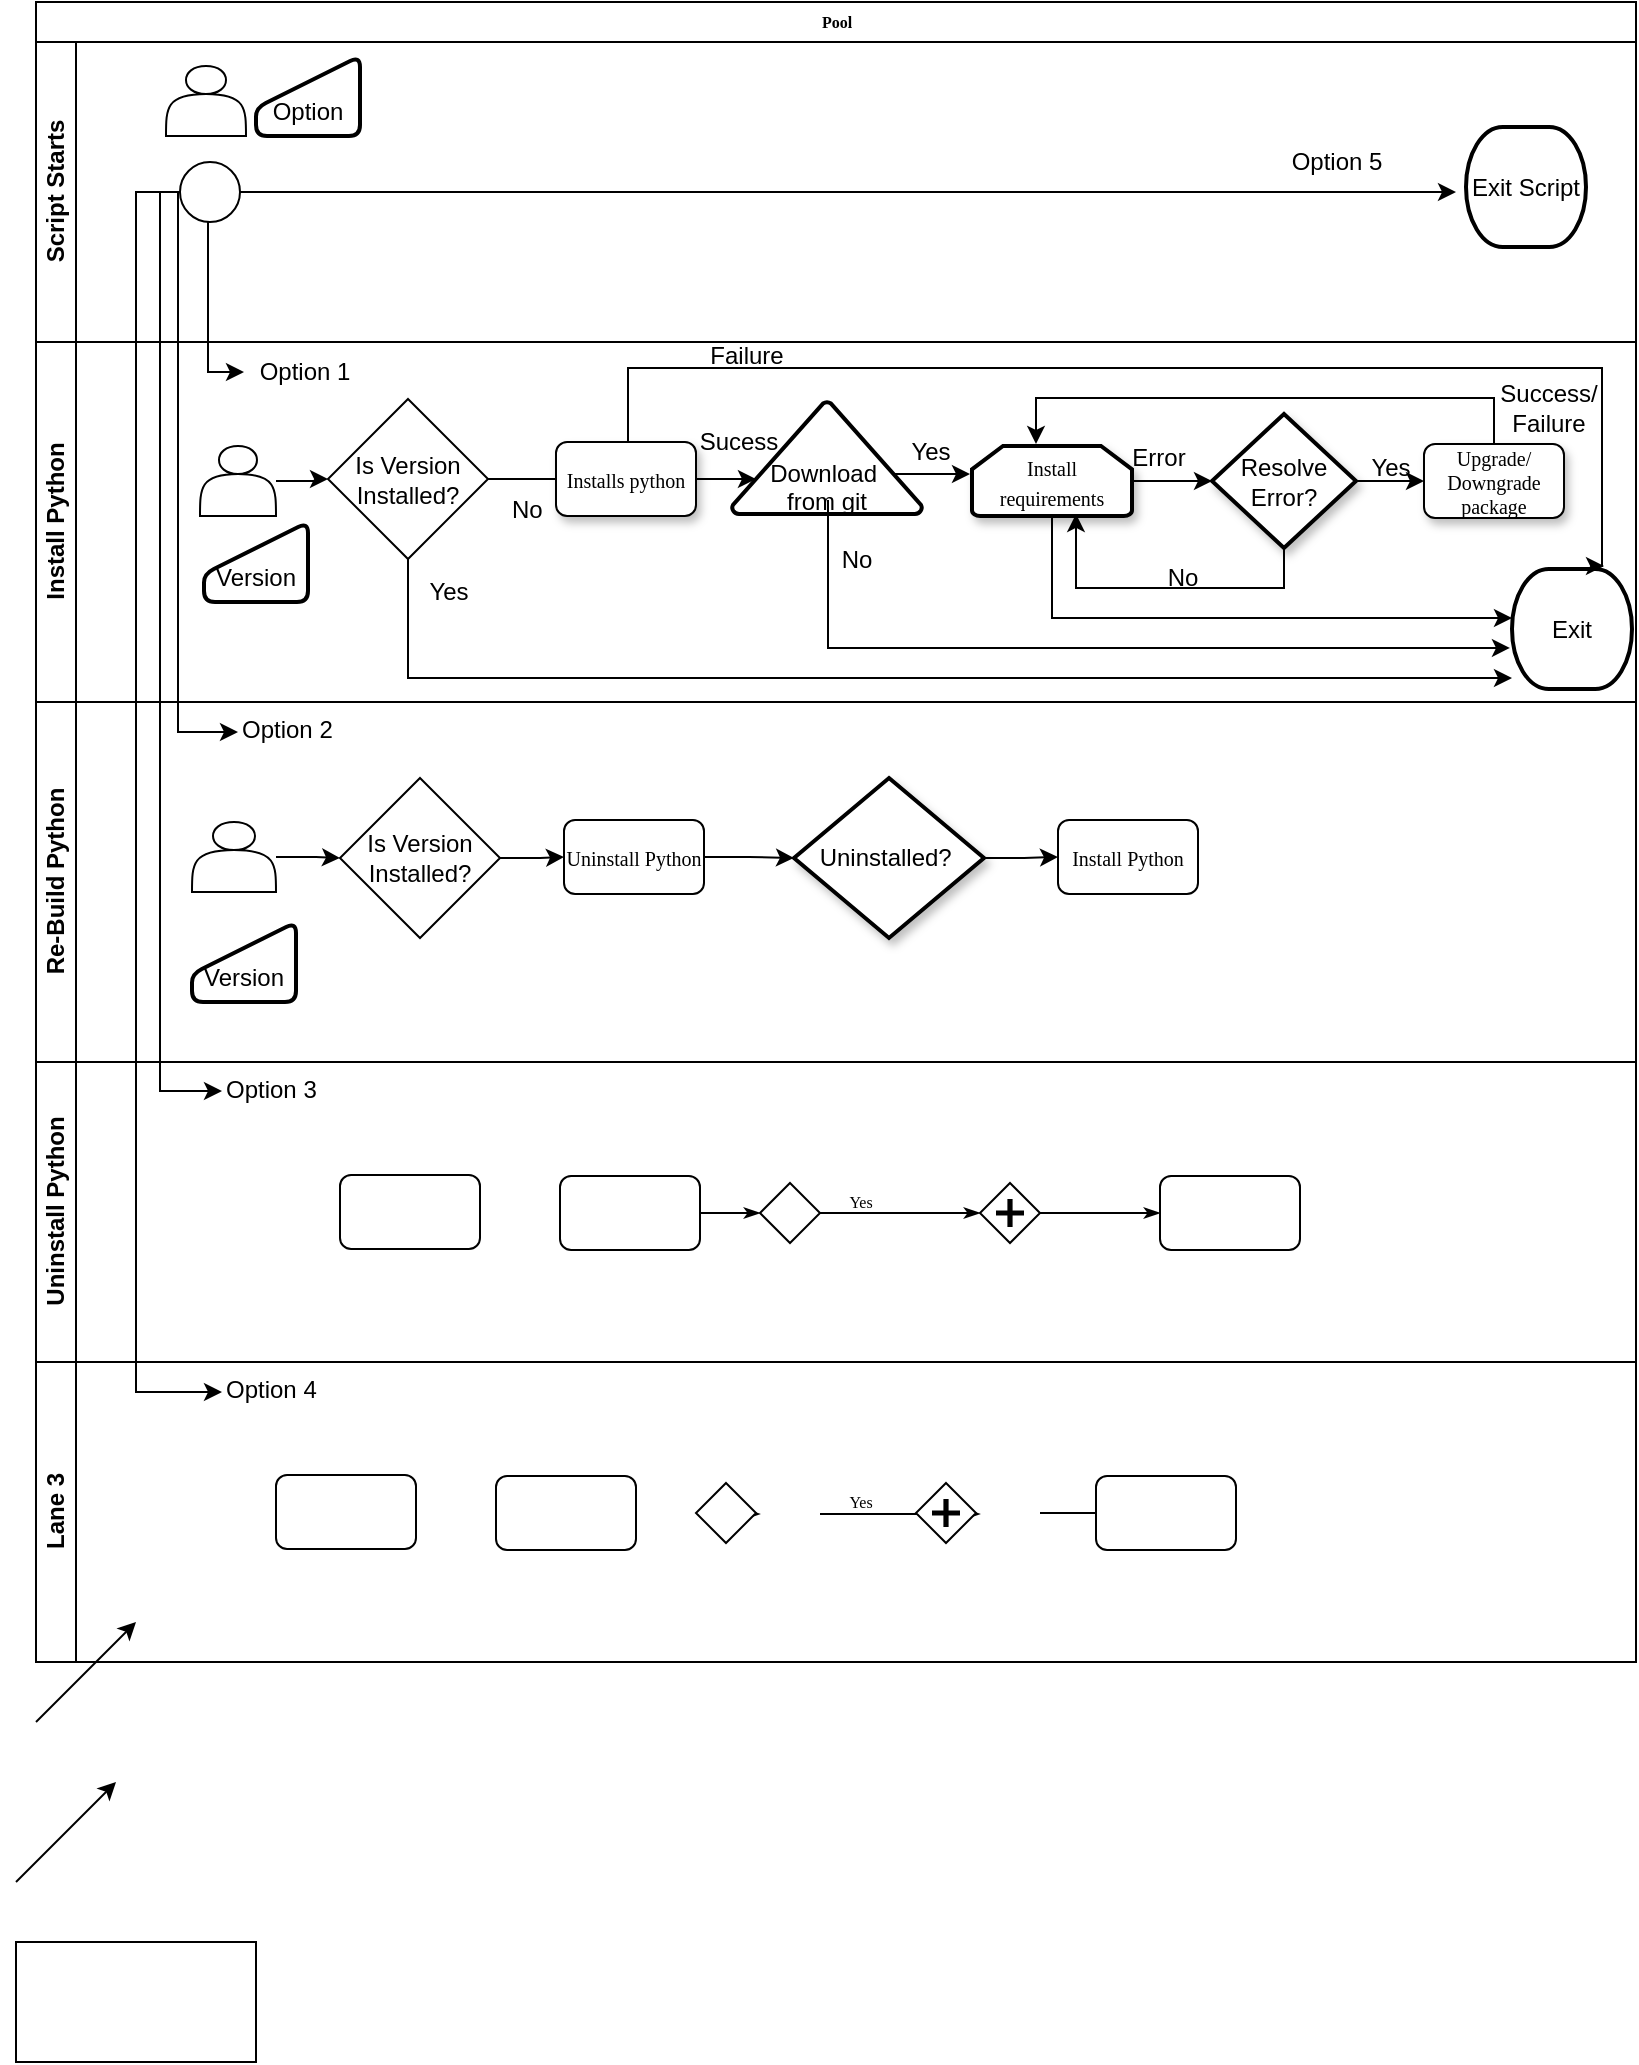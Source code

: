 <mxfile version="12.2.9" type="github" pages="1">
  <diagram id="oV75i6zNvV4vw45p7fQQ" name="Page-1">
    <mxGraphModel dx="2013" dy="764" grid="1" gridSize="10" guides="1" tooltips="1" connect="1" arrows="1" fold="1" page="1" pageScale="1" pageWidth="827" pageHeight="1169" math="0" shadow="0">
      <root>
        <mxCell id="0"/>
        <mxCell id="1" parent="0"/>
        <mxCell id="oVnr9Sznni0pZj5Y-tHQ-1" value="Pool" style="swimlane;html=1;childLayout=stackLayout;horizontal=1;startSize=20;horizontalStack=0;rounded=0;shadow=0;labelBackgroundColor=none;strokeWidth=1;fontFamily=Verdana;fontSize=8;align=center;" vertex="1" parent="1">
          <mxGeometry x="-10" y="12" width="800" height="830" as="geometry"/>
        </mxCell>
        <mxCell id="oVnr9Sznni0pZj5Y-tHQ-2" value="Script Starts" style="swimlane;html=1;startSize=20;horizontal=0;" vertex="1" parent="oVnr9Sznni0pZj5Y-tHQ-1">
          <mxGeometry y="20" width="800" height="150" as="geometry"/>
        </mxCell>
        <mxCell id="oVnr9Sznni0pZj5Y-tHQ-80" style="edgeStyle=orthogonalEdgeStyle;rounded=0;orthogonalLoop=1;jettySize=auto;html=1;" edge="1" parent="oVnr9Sznni0pZj5Y-tHQ-2" source="oVnr9Sznni0pZj5Y-tHQ-4">
          <mxGeometry relative="1" as="geometry">
            <mxPoint x="710" y="75" as="targetPoint"/>
          </mxGeometry>
        </mxCell>
        <mxCell id="oVnr9Sznni0pZj5Y-tHQ-4" value="" style="ellipse;whiteSpace=wrap;html=1;rounded=0;shadow=0;labelBackgroundColor=none;strokeWidth=1;fontFamily=Verdana;fontSize=8;align=center;" vertex="1" parent="oVnr9Sznni0pZj5Y-tHQ-2">
          <mxGeometry x="72" y="60" width="30" height="30" as="geometry"/>
        </mxCell>
        <mxCell id="oVnr9Sznni0pZj5Y-tHQ-81" value="Option 5" style="text;html=1;align=center;verticalAlign=middle;resizable=0;points=[];;autosize=1;" vertex="1" parent="oVnr9Sznni0pZj5Y-tHQ-2">
          <mxGeometry x="620" y="50" width="60" height="20" as="geometry"/>
        </mxCell>
        <mxCell id="oVnr9Sznni0pZj5Y-tHQ-92" value="&lt;br&gt;Option" style="html=1;strokeWidth=2;shape=manualInput;whiteSpace=wrap;rounded=1;size=26;arcSize=11;" vertex="1" parent="oVnr9Sznni0pZj5Y-tHQ-2">
          <mxGeometry x="110" y="7" width="52" height="40" as="geometry"/>
        </mxCell>
        <mxCell id="oVnr9Sznni0pZj5Y-tHQ-102" value="" style="shape=actor;whiteSpace=wrap;html=1;" vertex="1" parent="oVnr9Sznni0pZj5Y-tHQ-2">
          <mxGeometry x="65" y="12" width="40" height="35" as="geometry"/>
        </mxCell>
        <mxCell id="oVnr9Sznni0pZj5Y-tHQ-135" value="Exit Script" style="strokeWidth=2;html=1;shape=mxgraph.flowchart.terminator;whiteSpace=wrap;" vertex="1" parent="oVnr9Sznni0pZj5Y-tHQ-2">
          <mxGeometry x="715" y="42.5" width="60" height="60" as="geometry"/>
        </mxCell>
        <mxCell id="oVnr9Sznni0pZj5Y-tHQ-14" value="Install Python" style="swimlane;html=1;startSize=20;horizontal=0;" vertex="1" parent="oVnr9Sznni0pZj5Y-tHQ-1">
          <mxGeometry y="170" width="800" height="180" as="geometry"/>
        </mxCell>
        <mxCell id="oVnr9Sznni0pZj5Y-tHQ-15" style="edgeStyle=orthogonalEdgeStyle;rounded=0;html=1;labelBackgroundColor=none;startArrow=none;startFill=0;startSize=5;endArrow=classicThin;endFill=1;endSize=5;jettySize=auto;orthogonalLoop=1;strokeWidth=1;fontFamily=Verdana;fontSize=8" edge="1" parent="oVnr9Sznni0pZj5Y-tHQ-14">
          <mxGeometry relative="1" as="geometry">
            <mxPoint x="222" y="68.5" as="sourcePoint"/>
            <mxPoint x="282" y="68.5" as="targetPoint"/>
          </mxGeometry>
        </mxCell>
        <mxCell id="oVnr9Sznni0pZj5Y-tHQ-159" style="edgeStyle=orthogonalEdgeStyle;rounded=0;orthogonalLoop=1;jettySize=auto;html=1;" edge="1" parent="oVnr9Sznni0pZj5Y-tHQ-14" source="oVnr9Sznni0pZj5Y-tHQ-75" target="oVnr9Sznni0pZj5Y-tHQ-100">
          <mxGeometry relative="1" as="geometry">
            <Array as="points">
              <mxPoint x="186" y="168"/>
            </Array>
          </mxGeometry>
        </mxCell>
        <mxCell id="oVnr9Sznni0pZj5Y-tHQ-75" value="Is Version Installed?" style="rhombus;whiteSpace=wrap;html=1;" vertex="1" parent="oVnr9Sznni0pZj5Y-tHQ-14">
          <mxGeometry x="146" y="28.5" width="80" height="80" as="geometry"/>
        </mxCell>
        <mxCell id="oVnr9Sznni0pZj5Y-tHQ-79" value="No" style="text;html=1;" vertex="1" parent="oVnr9Sznni0pZj5Y-tHQ-14">
          <mxGeometry x="236" y="70" width="36" height="10" as="geometry"/>
        </mxCell>
        <mxCell id="oVnr9Sznni0pZj5Y-tHQ-85" value="Failure" style="text;html=1;align=center;verticalAlign=middle;resizable=0;points=[];;autosize=1;" vertex="1" parent="oVnr9Sznni0pZj5Y-tHQ-14">
          <mxGeometry x="330" y="-3.5" width="50" height="20" as="geometry"/>
        </mxCell>
        <mxCell id="oVnr9Sznni0pZj5Y-tHQ-138" style="edgeStyle=orthogonalEdgeStyle;rounded=0;orthogonalLoop=1;jettySize=auto;html=1;entryX=0.126;entryY=0.688;entryDx=0;entryDy=0;entryPerimeter=0;" edge="1" parent="oVnr9Sznni0pZj5Y-tHQ-14" source="oVnr9Sznni0pZj5Y-tHQ-86" target="oVnr9Sznni0pZj5Y-tHQ-131">
          <mxGeometry relative="1" as="geometry"/>
        </mxCell>
        <mxCell id="oVnr9Sznni0pZj5Y-tHQ-86" value="&lt;font style=&quot;font-size: 10px&quot;&gt;Installs python&lt;/font&gt;" style="rounded=1;whiteSpace=wrap;html=1;shadow=1;labelBackgroundColor=none;strokeWidth=1;fontFamily=Verdana;fontSize=8;align=center;gradientColor=none;fillColor=#ffffff;" vertex="1" parent="oVnr9Sznni0pZj5Y-tHQ-14">
          <mxGeometry x="260" y="50" width="70" height="37" as="geometry"/>
        </mxCell>
        <mxCell id="oVnr9Sznni0pZj5Y-tHQ-93" value="&lt;br&gt;Version" style="html=1;strokeWidth=2;shape=manualInput;whiteSpace=wrap;rounded=1;size=26;arcSize=11;" vertex="1" parent="oVnr9Sznni0pZj5Y-tHQ-14">
          <mxGeometry x="84" y="90" width="52" height="40" as="geometry"/>
        </mxCell>
        <mxCell id="oVnr9Sznni0pZj5Y-tHQ-130" value="" style="edgeStyle=orthogonalEdgeStyle;rounded=0;orthogonalLoop=1;jettySize=auto;html=1;" edge="1" parent="oVnr9Sznni0pZj5Y-tHQ-14" source="oVnr9Sznni0pZj5Y-tHQ-95" target="oVnr9Sznni0pZj5Y-tHQ-96">
          <mxGeometry relative="1" as="geometry"/>
        </mxCell>
        <mxCell id="oVnr9Sznni0pZj5Y-tHQ-145" style="edgeStyle=orthogonalEdgeStyle;rounded=0;orthogonalLoop=1;jettySize=auto;html=1;" edge="1" parent="oVnr9Sznni0pZj5Y-tHQ-14" source="oVnr9Sznni0pZj5Y-tHQ-95" target="oVnr9Sznni0pZj5Y-tHQ-100">
          <mxGeometry relative="1" as="geometry">
            <Array as="points">
              <mxPoint x="508" y="138"/>
            </Array>
          </mxGeometry>
        </mxCell>
        <mxCell id="oVnr9Sznni0pZj5Y-tHQ-95" value="&lt;span style=&quot;font-family: &amp;#34;verdana&amp;#34; ; font-size: 10px ; white-space: normal&quot;&gt;Install requirements&lt;/span&gt;" style="strokeWidth=2;html=1;shape=mxgraph.flowchart.loop_limit;whiteSpace=wrap;shadow=1;" vertex="1" parent="oVnr9Sznni0pZj5Y-tHQ-14">
          <mxGeometry x="468" y="52" width="80" height="35" as="geometry"/>
        </mxCell>
        <mxCell id="oVnr9Sznni0pZj5Y-tHQ-146" style="edgeStyle=orthogonalEdgeStyle;rounded=0;orthogonalLoop=1;jettySize=auto;html=1;entryX=0.65;entryY=0.971;entryDx=0;entryDy=0;entryPerimeter=0;" edge="1" parent="oVnr9Sznni0pZj5Y-tHQ-14" source="oVnr9Sznni0pZj5Y-tHQ-96" target="oVnr9Sznni0pZj5Y-tHQ-95">
          <mxGeometry relative="1" as="geometry">
            <Array as="points">
              <mxPoint x="624" y="123"/>
              <mxPoint x="520" y="123"/>
            </Array>
          </mxGeometry>
        </mxCell>
        <mxCell id="oVnr9Sznni0pZj5Y-tHQ-158" style="edgeStyle=orthogonalEdgeStyle;rounded=0;orthogonalLoop=1;jettySize=auto;html=1;entryX=0;entryY=0.5;entryDx=0;entryDy=0;" edge="1" parent="oVnr9Sznni0pZj5Y-tHQ-14" source="oVnr9Sznni0pZj5Y-tHQ-96" target="oVnr9Sznni0pZj5Y-tHQ-157">
          <mxGeometry relative="1" as="geometry"/>
        </mxCell>
        <mxCell id="oVnr9Sznni0pZj5Y-tHQ-96" value="Resolve&lt;br&gt;Error?" style="strokeWidth=2;html=1;shape=mxgraph.flowchart.decision;whiteSpace=wrap;shadow=1;" vertex="1" parent="oVnr9Sznni0pZj5Y-tHQ-14">
          <mxGeometry x="588" y="36" width="72" height="67" as="geometry"/>
        </mxCell>
        <mxCell id="oVnr9Sznni0pZj5Y-tHQ-99" value="Error" style="text;html=1;align=center;verticalAlign=middle;resizable=0;points=[];;autosize=1;" vertex="1" parent="oVnr9Sznni0pZj5Y-tHQ-14">
          <mxGeometry x="541" y="48" width="40" height="20" as="geometry"/>
        </mxCell>
        <mxCell id="oVnr9Sznni0pZj5Y-tHQ-100" value="Exit" style="strokeWidth=2;html=1;shape=mxgraph.flowchart.terminator;whiteSpace=wrap;" vertex="1" parent="oVnr9Sznni0pZj5Y-tHQ-14">
          <mxGeometry x="738" y="113.5" width="60" height="60" as="geometry"/>
        </mxCell>
        <mxCell id="oVnr9Sznni0pZj5Y-tHQ-104" value="Option 1" style="text;html=1;align=center;verticalAlign=middle;resizable=0;points=[];;autosize=1;" vertex="1" parent="oVnr9Sznni0pZj5Y-tHQ-14">
          <mxGeometry x="104" y="5" width="60" height="20" as="geometry"/>
        </mxCell>
        <mxCell id="oVnr9Sznni0pZj5Y-tHQ-122" style="edgeStyle=orthogonalEdgeStyle;rounded=0;orthogonalLoop=1;jettySize=auto;html=1;entryX=0;entryY=0.5;entryDx=0;entryDy=0;" edge="1" parent="oVnr9Sznni0pZj5Y-tHQ-14" source="oVnr9Sznni0pZj5Y-tHQ-108" target="oVnr9Sznni0pZj5Y-tHQ-75">
          <mxGeometry relative="1" as="geometry"/>
        </mxCell>
        <mxCell id="oVnr9Sznni0pZj5Y-tHQ-108" value="" style="shape=actor;whiteSpace=wrap;html=1;" vertex="1" parent="oVnr9Sznni0pZj5Y-tHQ-14">
          <mxGeometry x="82" y="52" width="38" height="35" as="geometry"/>
        </mxCell>
        <mxCell id="oVnr9Sznni0pZj5Y-tHQ-144" style="edgeStyle=orthogonalEdgeStyle;rounded=0;orthogonalLoop=1;jettySize=auto;html=1;exitX=0.5;exitY=1;exitDx=0;exitDy=0;exitPerimeter=0;entryX=-0.017;entryY=0.658;entryDx=0;entryDy=0;entryPerimeter=0;" edge="1" parent="oVnr9Sznni0pZj5Y-tHQ-14" target="oVnr9Sznni0pZj5Y-tHQ-100">
          <mxGeometry relative="1" as="geometry">
            <mxPoint x="396" y="79" as="sourcePoint"/>
            <mxPoint x="720" y="153" as="targetPoint"/>
            <Array as="points">
              <mxPoint x="396" y="153"/>
            </Array>
          </mxGeometry>
        </mxCell>
        <mxCell id="oVnr9Sznni0pZj5Y-tHQ-131" value="&lt;br&gt;&lt;br&gt;Download&amp;nbsp;&lt;br&gt;from git" style="strokeWidth=2;html=1;shape=mxgraph.flowchart.extract_or_measurement;whiteSpace=wrap;shadow=0;fillColor=none;" vertex="1" parent="oVnr9Sznni0pZj5Y-tHQ-14">
          <mxGeometry x="348" y="30" width="95" height="56" as="geometry"/>
        </mxCell>
        <mxCell id="oVnr9Sznni0pZj5Y-tHQ-142" value="No" style="text;html=1;align=center;verticalAlign=middle;resizable=0;points=[];;autosize=1;" vertex="1" parent="oVnr9Sznni0pZj5Y-tHQ-14">
          <mxGeometry x="395" y="98.5" width="30" height="20" as="geometry"/>
        </mxCell>
        <mxCell id="oVnr9Sznni0pZj5Y-tHQ-147" value="&lt;br&gt;No" style="text;html=1;align=center;verticalAlign=middle;resizable=0;points=[];;autosize=1;" vertex="1" parent="oVnr9Sznni0pZj5Y-tHQ-14">
          <mxGeometry x="557.5" y="95" width="30" height="30" as="geometry"/>
        </mxCell>
        <mxCell id="oVnr9Sznni0pZj5Y-tHQ-151" value="Yes" style="text;html=1;align=center;verticalAlign=middle;resizable=0;points=[];;autosize=1;" vertex="1" parent="oVnr9Sznni0pZj5Y-tHQ-14">
          <mxGeometry x="186" y="115" width="40" height="20" as="geometry"/>
        </mxCell>
        <mxCell id="oVnr9Sznni0pZj5Y-tHQ-84" style="edgeStyle=orthogonalEdgeStyle;rounded=0;orthogonalLoop=1;jettySize=auto;html=1;entryX=0.767;entryY=-0.025;entryDx=0;entryDy=0;entryPerimeter=0;exitX=0.5;exitY=0;exitDx=0;exitDy=0;" edge="1" parent="oVnr9Sznni0pZj5Y-tHQ-14" source="oVnr9Sznni0pZj5Y-tHQ-86" target="oVnr9Sznni0pZj5Y-tHQ-100">
          <mxGeometry relative="1" as="geometry">
            <mxPoint x="296" y="44" as="sourcePoint"/>
            <mxPoint x="783" y="105" as="targetPoint"/>
            <Array as="points">
              <mxPoint x="296" y="50"/>
              <mxPoint x="296" y="13"/>
              <mxPoint x="783" y="13"/>
            </Array>
          </mxGeometry>
        </mxCell>
        <mxCell id="oVnr9Sznni0pZj5Y-tHQ-157" value="&lt;font style=&quot;font-size: 10px&quot;&gt;Upgrade/&lt;br&gt;Downgrade&lt;br&gt;package&lt;br&gt;&lt;/font&gt;" style="rounded=1;whiteSpace=wrap;html=1;shadow=1;labelBackgroundColor=none;strokeWidth=1;fontFamily=Verdana;fontSize=8;align=center;" vertex="1" parent="oVnr9Sznni0pZj5Y-tHQ-14">
          <mxGeometry x="694" y="51" width="70" height="37" as="geometry"/>
        </mxCell>
        <mxCell id="oVnr9Sznni0pZj5Y-tHQ-162" value="Success/&lt;br&gt;Failure" style="text;html=1;align=center;verticalAlign=middle;resizable=0;points=[];;autosize=1;" vertex="1" parent="oVnr9Sznni0pZj5Y-tHQ-14">
          <mxGeometry x="726" y="18" width="60" height="30" as="geometry"/>
        </mxCell>
        <mxCell id="oVnr9Sznni0pZj5Y-tHQ-18" value="Re-Build Python" style="swimlane;html=1;startSize=20;horizontal=0;" vertex="1" parent="oVnr9Sznni0pZj5Y-tHQ-1">
          <mxGeometry y="350" width="800" height="180" as="geometry"/>
        </mxCell>
        <mxCell id="oVnr9Sznni0pZj5Y-tHQ-20" value="&lt;font style=&quot;font-size: 10px&quot;&gt;Uninstall Python&lt;/font&gt;" style="rounded=1;whiteSpace=wrap;html=1;shadow=0;labelBackgroundColor=none;strokeWidth=1;fontFamily=Verdana;fontSize=8;align=center;" vertex="1" parent="oVnr9Sznni0pZj5Y-tHQ-18">
          <mxGeometry x="264" y="59.0" width="70" height="37" as="geometry"/>
        </mxCell>
        <mxCell id="oVnr9Sznni0pZj5Y-tHQ-94" value="&lt;br&gt;Version" style="html=1;strokeWidth=2;shape=manualInput;whiteSpace=wrap;rounded=1;size=26;arcSize=11;" vertex="1" parent="oVnr9Sznni0pZj5Y-tHQ-18">
          <mxGeometry x="78" y="110" width="52" height="40" as="geometry"/>
        </mxCell>
        <mxCell id="oVnr9Sznni0pZj5Y-tHQ-105" value="Option 2" style="text;html=1;" vertex="1" parent="oVnr9Sznni0pZj5Y-tHQ-18">
          <mxGeometry x="101" width="70" height="30" as="geometry"/>
        </mxCell>
        <mxCell id="oVnr9Sznni0pZj5Y-tHQ-125" style="edgeStyle=orthogonalEdgeStyle;rounded=0;orthogonalLoop=1;jettySize=auto;html=1;entryX=0;entryY=0.5;entryDx=0;entryDy=0;" edge="1" parent="oVnr9Sznni0pZj5Y-tHQ-18" source="oVnr9Sznni0pZj5Y-tHQ-111" target="oVnr9Sznni0pZj5Y-tHQ-123">
          <mxGeometry relative="1" as="geometry"/>
        </mxCell>
        <mxCell id="oVnr9Sznni0pZj5Y-tHQ-111" value="" style="shape=actor;whiteSpace=wrap;html=1;" vertex="1" parent="oVnr9Sznni0pZj5Y-tHQ-18">
          <mxGeometry x="78" y="60" width="42" height="35" as="geometry"/>
        </mxCell>
        <mxCell id="oVnr9Sznni0pZj5Y-tHQ-127" value="" style="edgeStyle=orthogonalEdgeStyle;rounded=0;orthogonalLoop=1;jettySize=auto;html=1;" edge="1" parent="oVnr9Sznni0pZj5Y-tHQ-18" source="oVnr9Sznni0pZj5Y-tHQ-123" target="oVnr9Sznni0pZj5Y-tHQ-20">
          <mxGeometry relative="1" as="geometry"/>
        </mxCell>
        <mxCell id="oVnr9Sznni0pZj5Y-tHQ-123" value="Is Version Installed?" style="rhombus;whiteSpace=wrap;html=1;" vertex="1" parent="oVnr9Sznni0pZj5Y-tHQ-18">
          <mxGeometry x="152" y="38" width="80" height="80" as="geometry"/>
        </mxCell>
        <mxCell id="oVnr9Sznni0pZj5Y-tHQ-168" value="&lt;font style=&quot;font-size: 10px&quot;&gt;Install Python&lt;/font&gt;" style="rounded=1;whiteSpace=wrap;html=1;shadow=0;labelBackgroundColor=none;strokeWidth=1;fontFamily=Verdana;fontSize=8;align=center;" vertex="1" parent="oVnr9Sznni0pZj5Y-tHQ-18">
          <mxGeometry x="511" y="59" width="70" height="37" as="geometry"/>
        </mxCell>
        <mxCell id="oVnr9Sznni0pZj5Y-tHQ-47" value="Uninstall Python" style="swimlane;html=1;startSize=20;horizontal=0;" vertex="1" parent="oVnr9Sznni0pZj5Y-tHQ-1">
          <mxGeometry y="530" width="800" height="150" as="geometry"/>
        </mxCell>
        <mxCell id="oVnr9Sznni0pZj5Y-tHQ-48" style="edgeStyle=orthogonalEdgeStyle;rounded=0;html=1;labelBackgroundColor=none;startArrow=none;startFill=0;startSize=5;endArrow=classicThin;endFill=1;endSize=5;jettySize=auto;orthogonalLoop=1;strokeWidth=1;fontFamily=Verdana;fontSize=8;" edge="1" parent="oVnr9Sznni0pZj5Y-tHQ-47" source="oVnr9Sznni0pZj5Y-tHQ-49" target="oVnr9Sznni0pZj5Y-tHQ-51">
          <mxGeometry relative="1" as="geometry"/>
        </mxCell>
        <mxCell id="oVnr9Sznni0pZj5Y-tHQ-49" value="" style="rounded=1;whiteSpace=wrap;html=1;shadow=0;labelBackgroundColor=none;strokeWidth=1;fontFamily=Verdana;fontSize=8;align=center;" vertex="1" parent="oVnr9Sznni0pZj5Y-tHQ-47">
          <mxGeometry x="262" y="57.0" width="70" height="37" as="geometry"/>
        </mxCell>
        <mxCell id="oVnr9Sznni0pZj5Y-tHQ-50" value="Yes" style="edgeStyle=orthogonalEdgeStyle;rounded=0;html=1;entryX=0;entryY=0.5;labelBackgroundColor=none;startArrow=none;startFill=0;startSize=5;endArrow=classicThin;endFill=1;endSize=5;jettySize=auto;orthogonalLoop=1;strokeWidth=1;fontFamily=Verdana;fontSize=8" edge="1" parent="oVnr9Sznni0pZj5Y-tHQ-47" source="oVnr9Sznni0pZj5Y-tHQ-51" target="oVnr9Sznni0pZj5Y-tHQ-53">
          <mxGeometry x="-0.501" y="6" relative="1" as="geometry">
            <mxPoint as="offset"/>
          </mxGeometry>
        </mxCell>
        <mxCell id="oVnr9Sznni0pZj5Y-tHQ-51" value="" style="strokeWidth=1;html=1;shape=mxgraph.flowchart.decision;whiteSpace=wrap;rounded=1;shadow=0;labelBackgroundColor=none;fontFamily=Verdana;fontSize=8;align=center;" vertex="1" parent="oVnr9Sznni0pZj5Y-tHQ-47">
          <mxGeometry x="362" y="60.5" width="30" height="30" as="geometry"/>
        </mxCell>
        <mxCell id="oVnr9Sznni0pZj5Y-tHQ-52" style="edgeStyle=orthogonalEdgeStyle;rounded=0;html=1;labelBackgroundColor=none;startArrow=none;startFill=0;startSize=5;endArrow=classicThin;endFill=1;endSize=5;jettySize=auto;orthogonalLoop=1;strokeColor=#000000;strokeWidth=1;fontFamily=Verdana;fontSize=8;fontColor=#000000;" edge="1" parent="oVnr9Sznni0pZj5Y-tHQ-47" source="oVnr9Sznni0pZj5Y-tHQ-53" target="oVnr9Sznni0pZj5Y-tHQ-54">
          <mxGeometry relative="1" as="geometry"/>
        </mxCell>
        <mxCell id="oVnr9Sznni0pZj5Y-tHQ-53" value="" style="shape=mxgraph.bpmn.shape;html=1;verticalLabelPosition=bottom;labelBackgroundColor=#ffffff;verticalAlign=top;perimeter=rhombusPerimeter;background=gateway;outline=none;symbol=parallelGw;rounded=1;shadow=0;strokeWidth=1;fontFamily=Verdana;fontSize=8;align=center;" vertex="1" parent="oVnr9Sznni0pZj5Y-tHQ-47">
          <mxGeometry x="472" y="60.5" width="30" height="30" as="geometry"/>
        </mxCell>
        <mxCell id="oVnr9Sznni0pZj5Y-tHQ-54" value="" style="rounded=1;whiteSpace=wrap;html=1;shadow=0;labelBackgroundColor=none;strokeWidth=1;fontFamily=Verdana;fontSize=8;align=center;" vertex="1" parent="oVnr9Sznni0pZj5Y-tHQ-47">
          <mxGeometry x="562" y="57" width="70" height="37" as="geometry"/>
        </mxCell>
        <mxCell id="oVnr9Sznni0pZj5Y-tHQ-65" value="" style="rounded=1;whiteSpace=wrap;html=1;shadow=0;labelBackgroundColor=none;strokeWidth=1;fontFamily=Verdana;fontSize=8;align=center;" vertex="1" parent="oVnr9Sznni0pZj5Y-tHQ-47">
          <mxGeometry x="152" y="56.5" width="70" height="37" as="geometry"/>
        </mxCell>
        <mxCell id="oVnr9Sznni0pZj5Y-tHQ-106" value="Option 3" style="text;html=1;" vertex="1" parent="oVnr9Sznni0pZj5Y-tHQ-47">
          <mxGeometry x="93" y="-0.5" width="70" height="30" as="geometry"/>
        </mxCell>
        <mxCell id="oVnr9Sznni0pZj5Y-tHQ-55" value="Lane 3" style="swimlane;html=1;startSize=20;horizontal=0;" vertex="1" parent="oVnr9Sznni0pZj5Y-tHQ-1">
          <mxGeometry y="680" width="800" height="150" as="geometry"/>
        </mxCell>
        <mxCell id="oVnr9Sznni0pZj5Y-tHQ-56" style="edgeStyle=orthogonalEdgeStyle;rounded=0;html=1;labelBackgroundColor=none;startArrow=none;startFill=0;startSize=5;endArrow=classicThin;endFill=1;endSize=5;jettySize=auto;orthogonalLoop=1;strokeWidth=1;fontFamily=Verdana;fontSize=8;" edge="1" parent="oVnr9Sznni0pZj5Y-tHQ-55">
          <mxGeometry relative="1" as="geometry">
            <mxPoint x="332" y="76" as="sourcePoint"/>
            <mxPoint x="362" y="76" as="targetPoint"/>
          </mxGeometry>
        </mxCell>
        <mxCell id="oVnr9Sznni0pZj5Y-tHQ-57" value="" style="rounded=1;whiteSpace=wrap;html=1;shadow=0;labelBackgroundColor=none;strokeWidth=1;fontFamily=Verdana;fontSize=8;align=center;" vertex="1" parent="oVnr9Sznni0pZj5Y-tHQ-55">
          <mxGeometry x="230" y="57.0" width="70" height="37" as="geometry"/>
        </mxCell>
        <mxCell id="oVnr9Sznni0pZj5Y-tHQ-58" value="Yes" style="edgeStyle=orthogonalEdgeStyle;rounded=0;html=1;entryX=0;entryY=0.5;labelBackgroundColor=none;startArrow=none;startFill=0;startSize=5;endArrow=classicThin;endFill=1;endSize=5;jettySize=auto;orthogonalLoop=1;strokeWidth=1;fontFamily=Verdana;fontSize=8" edge="1" parent="oVnr9Sznni0pZj5Y-tHQ-55">
          <mxGeometry x="-0.501" y="6" relative="1" as="geometry">
            <mxPoint as="offset"/>
            <mxPoint x="392" y="76" as="sourcePoint"/>
            <mxPoint x="472" y="76" as="targetPoint"/>
          </mxGeometry>
        </mxCell>
        <mxCell id="oVnr9Sznni0pZj5Y-tHQ-59" value="" style="strokeWidth=1;html=1;shape=mxgraph.flowchart.decision;whiteSpace=wrap;rounded=1;shadow=0;labelBackgroundColor=none;fontFamily=Verdana;fontSize=8;align=center;" vertex="1" parent="oVnr9Sznni0pZj5Y-tHQ-55">
          <mxGeometry x="330" y="60.5" width="30" height="30" as="geometry"/>
        </mxCell>
        <mxCell id="oVnr9Sznni0pZj5Y-tHQ-60" style="edgeStyle=orthogonalEdgeStyle;rounded=0;html=1;labelBackgroundColor=none;startArrow=none;startFill=0;startSize=5;endArrow=classicThin;endFill=1;endSize=5;jettySize=auto;orthogonalLoop=1;strokeColor=#000000;strokeWidth=1;fontFamily=Verdana;fontSize=8;fontColor=#000000;" edge="1" parent="oVnr9Sznni0pZj5Y-tHQ-55">
          <mxGeometry relative="1" as="geometry">
            <mxPoint x="502" y="75.5" as="sourcePoint"/>
            <mxPoint x="562" y="75.5" as="targetPoint"/>
          </mxGeometry>
        </mxCell>
        <mxCell id="oVnr9Sznni0pZj5Y-tHQ-61" value="" style="shape=mxgraph.bpmn.shape;html=1;verticalLabelPosition=bottom;labelBackgroundColor=#ffffff;verticalAlign=top;perimeter=rhombusPerimeter;background=gateway;outline=none;symbol=parallelGw;rounded=1;shadow=0;strokeWidth=1;fontFamily=Verdana;fontSize=8;align=center;" vertex="1" parent="oVnr9Sznni0pZj5Y-tHQ-55">
          <mxGeometry x="440" y="60.5" width="30" height="30" as="geometry"/>
        </mxCell>
        <mxCell id="oVnr9Sznni0pZj5Y-tHQ-62" value="" style="rounded=1;whiteSpace=wrap;html=1;shadow=0;labelBackgroundColor=none;strokeWidth=1;fontFamily=Verdana;fontSize=8;align=center;" vertex="1" parent="oVnr9Sznni0pZj5Y-tHQ-55">
          <mxGeometry x="530" y="57" width="70" height="37" as="geometry"/>
        </mxCell>
        <mxCell id="oVnr9Sznni0pZj5Y-tHQ-66" value="" style="rounded=1;whiteSpace=wrap;html=1;shadow=0;labelBackgroundColor=none;strokeWidth=1;fontFamily=Verdana;fontSize=8;align=center;" vertex="1" parent="oVnr9Sznni0pZj5Y-tHQ-55">
          <mxGeometry x="120" y="56.5" width="70" height="37" as="geometry"/>
        </mxCell>
        <mxCell id="oVnr9Sznni0pZj5Y-tHQ-107" value="Option 4" style="text;html=1;" vertex="1" parent="oVnr9Sznni0pZj5Y-tHQ-55">
          <mxGeometry x="93" width="70" height="30" as="geometry"/>
        </mxCell>
        <mxCell id="oVnr9Sznni0pZj5Y-tHQ-120" style="edgeStyle=orthogonalEdgeStyle;rounded=0;orthogonalLoop=1;jettySize=auto;html=1;" edge="1" parent="oVnr9Sznni0pZj5Y-tHQ-1" source="oVnr9Sznni0pZj5Y-tHQ-4" target="oVnr9Sznni0pZj5Y-tHQ-107">
          <mxGeometry relative="1" as="geometry">
            <Array as="points">
              <mxPoint x="50" y="95"/>
              <mxPoint x="50" y="695"/>
            </Array>
          </mxGeometry>
        </mxCell>
        <mxCell id="oVnr9Sznni0pZj5Y-tHQ-121" style="edgeStyle=orthogonalEdgeStyle;rounded=0;orthogonalLoop=1;jettySize=auto;html=1;" edge="1" parent="oVnr9Sznni0pZj5Y-tHQ-1" target="oVnr9Sznni0pZj5Y-tHQ-104">
          <mxGeometry relative="1" as="geometry">
            <mxPoint x="86" y="109.866" as="sourcePoint"/>
            <mxPoint x="93" y="185" as="targetPoint"/>
            <Array as="points">
              <mxPoint x="86" y="185"/>
            </Array>
          </mxGeometry>
        </mxCell>
        <mxCell id="oVnr9Sznni0pZj5Y-tHQ-114" style="edgeStyle=orthogonalEdgeStyle;rounded=0;orthogonalLoop=1;jettySize=auto;html=1;exitX=0;exitY=0.5;exitDx=0;exitDy=0;" edge="1" parent="oVnr9Sznni0pZj5Y-tHQ-1" source="oVnr9Sznni0pZj5Y-tHQ-4" target="oVnr9Sznni0pZj5Y-tHQ-105">
          <mxGeometry relative="1" as="geometry">
            <mxPoint x="84" y="365" as="targetPoint"/>
            <mxPoint x="71" y="115.483" as="sourcePoint"/>
            <Array as="points">
              <mxPoint x="71" y="95"/>
              <mxPoint x="71" y="365"/>
            </Array>
          </mxGeometry>
        </mxCell>
        <mxCell id="oVnr9Sznni0pZj5Y-tHQ-70" value="" style="endArrow=classic;html=1;" edge="1" parent="1">
          <mxGeometry width="50" height="50" relative="1" as="geometry">
            <mxPoint x="-10" y="872" as="sourcePoint"/>
            <mxPoint x="40" y="822" as="targetPoint"/>
          </mxGeometry>
        </mxCell>
        <mxCell id="oVnr9Sznni0pZj5Y-tHQ-77" value="" style="endArrow=classic;html=1;" edge="1" parent="1">
          <mxGeometry width="50" height="50" relative="1" as="geometry">
            <mxPoint x="-20" y="952" as="sourcePoint"/>
            <mxPoint x="30" y="902" as="targetPoint"/>
          </mxGeometry>
        </mxCell>
        <mxCell id="oVnr9Sznni0pZj5Y-tHQ-82" value="" style="rounded=0;whiteSpace=wrap;html=1;" vertex="1" parent="1">
          <mxGeometry x="-20" y="982" width="120" height="60" as="geometry"/>
        </mxCell>
        <mxCell id="oVnr9Sznni0pZj5Y-tHQ-115" style="edgeStyle=orthogonalEdgeStyle;rounded=0;orthogonalLoop=1;jettySize=auto;html=1;entryX=0;entryY=0.5;entryDx=0;entryDy=0;" edge="1" parent="1" target="oVnr9Sznni0pZj5Y-tHQ-106">
          <mxGeometry relative="1" as="geometry">
            <mxPoint x="75" y="564" as="targetPoint"/>
            <mxPoint x="60" y="107" as="sourcePoint"/>
            <Array as="points">
              <mxPoint x="52" y="107"/>
              <mxPoint x="52" y="557"/>
            </Array>
          </mxGeometry>
        </mxCell>
        <mxCell id="oVnr9Sznni0pZj5Y-tHQ-139" style="edgeStyle=orthogonalEdgeStyle;rounded=0;orthogonalLoop=1;jettySize=auto;html=1;exitX=0.78;exitY=0.5;exitDx=0;exitDy=0;exitPerimeter=0;" edge="1" parent="1">
          <mxGeometry relative="1" as="geometry">
            <mxPoint x="457" y="248" as="targetPoint"/>
            <mxPoint x="419" y="248" as="sourcePoint"/>
          </mxGeometry>
        </mxCell>
        <mxCell id="oVnr9Sznni0pZj5Y-tHQ-140" value="Yes" style="text;html=1;align=center;verticalAlign=middle;resizable=0;points=[];;autosize=1;" vertex="1" parent="1">
          <mxGeometry x="417" y="227" width="40" height="20" as="geometry"/>
        </mxCell>
        <mxCell id="oVnr9Sznni0pZj5Y-tHQ-156" value="Sucess" style="text;html=1;align=center;verticalAlign=middle;resizable=0;points=[];;autosize=1;" vertex="1" parent="1">
          <mxGeometry x="316" y="222" width="50" height="20" as="geometry"/>
        </mxCell>
        <mxCell id="oVnr9Sznni0pZj5Y-tHQ-160" value="Yes" style="text;html=1;align=center;verticalAlign=middle;resizable=0;points=[];;autosize=1;" vertex="1" parent="1">
          <mxGeometry x="647" y="235" width="40" height="20" as="geometry"/>
        </mxCell>
        <mxCell id="oVnr9Sznni0pZj5Y-tHQ-161" style="edgeStyle=orthogonalEdgeStyle;rounded=0;orthogonalLoop=1;jettySize=auto;html=1;" edge="1" parent="1" source="oVnr9Sznni0pZj5Y-tHQ-157">
          <mxGeometry relative="1" as="geometry">
            <mxPoint x="490" y="233" as="targetPoint"/>
            <Array as="points">
              <mxPoint x="719" y="210"/>
              <mxPoint x="490" y="210"/>
            </Array>
          </mxGeometry>
        </mxCell>
        <mxCell id="oVnr9Sznni0pZj5Y-tHQ-169" value="" style="edgeStyle=orthogonalEdgeStyle;rounded=0;orthogonalLoop=1;jettySize=auto;html=1;shadow=0;strokeColor=#000000;" edge="1" parent="1" source="oVnr9Sznni0pZj5Y-tHQ-165" target="oVnr9Sznni0pZj5Y-tHQ-168">
          <mxGeometry relative="1" as="geometry"/>
        </mxCell>
        <mxCell id="oVnr9Sznni0pZj5Y-tHQ-165" value="Uninstalled?&amp;nbsp;" style="strokeWidth=2;html=1;shape=mxgraph.flowchart.decision;whiteSpace=wrap;shadow=1;" vertex="1" parent="1">
          <mxGeometry x="369" y="400" width="95" height="80" as="geometry"/>
        </mxCell>
        <mxCell id="oVnr9Sznni0pZj5Y-tHQ-167" value="" style="edgeStyle=orthogonalEdgeStyle;rounded=0;orthogonalLoop=1;jettySize=auto;html=1;shadow=0;strokeColor=#000000;" edge="1" parent="1" source="oVnr9Sznni0pZj5Y-tHQ-20" target="oVnr9Sznni0pZj5Y-tHQ-165">
          <mxGeometry relative="1" as="geometry"/>
        </mxCell>
      </root>
    </mxGraphModel>
  </diagram>
</mxfile>

